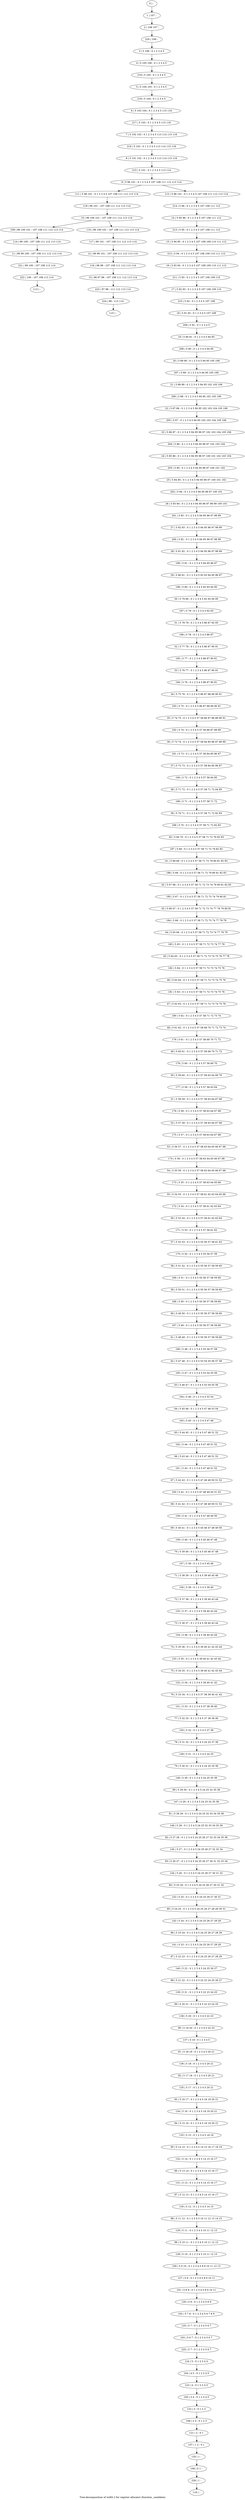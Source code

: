 digraph G {
graph [label="Tree-decomposition of width 2 for register allocator (function _senddata)"]
0[label="0 | : "];
1[label="1 | 107 : "];
2[label="2 | 106 107 : "];
3[label="3 | 5 106 : 0 1 2 3 4 5 "];
4[label="4 | 5 105 106 : 0 1 2 3 4 5 "];
5[label="5 | 5 104 105 : 0 1 2 3 4 5 "];
6[label="6 | 5 103 104 : 0 1 2 3 4 5 115 116 "];
7[label="7 | 5 102 103 : 0 1 2 3 4 5 113 114 115 116 "];
8[label="8 | 5 101 102 : 0 1 2 3 4 5 113 114 115 116 "];
9[label="9 | 5 96 101 : 0 1 2 3 4 5 107 108 111 112 113 114 "];
10[label="10 | 96 100 101 : 107 108 111 112 113 114 "];
11[label="11 | 96 99 100 : 107 108 111 112 113 114 "];
12[label="12 | 96 98 101 : 107 108 111 112 113 114 "];
13[label="13 | 96 97 98 : 107 108 111 112 113 114 "];
14[label="14 | 5 95 96 : 0 1 2 3 4 5 107 108 111 112 "];
15[label="15 | 5 94 95 : 0 1 2 3 4 5 107 108 109 110 111 112 "];
16[label="16 | 5 93 94 : 0 1 2 3 4 5 107 108 109 110 111 112 "];
17[label="17 | 5 92 93 : 0 1 2 3 4 5 107 108 109 110 "];
18[label="18 | 5 91 92 : 0 1 2 3 4 5 107 108 "];
19[label="19 | 5 90 91 : 0 1 2 3 4 5 94 95 "];
20[label="20 | 5 89 90 : 0 1 2 3 4 5 94 95 105 106 "];
21[label="21 | 5 88 89 : 0 1 2 3 4 5 94 95 102 105 106 "];
22[label="22 | 5 87 88 : 0 1 2 3 4 5 94 95 102 103 104 105 106 "];
23[label="23 | 5 86 87 : 0 1 2 3 4 5 94 95 96 97 102 103 104 105 106 "];
24[label="24 | 5 85 86 : 0 1 2 3 4 5 94 95 96 97 100 101 102 103 104 "];
25[label="25 | 5 84 85 : 0 1 2 3 4 5 94 95 96 97 100 101 102 "];
26[label="26 | 5 83 84 : 0 1 2 3 4 5 94 95 96 97 98 99 100 101 "];
27[label="27 | 5 82 83 : 0 1 2 3 4 5 94 95 96 97 98 99 "];
28[label="28 | 5 81 82 : 0 1 2 3 4 5 94 95 96 97 98 99 "];
29[label="29 | 5 80 81 : 0 1 2 3 4 5 92 93 94 95 96 97 "];
30[label="30 | 5 79 80 : 0 1 2 3 4 5 92 93 94 95 "];
31[label="31 | 5 78 79 : 0 1 2 3 4 5 86 87 92 93 "];
32[label="32 | 5 77 78 : 0 1 2 3 4 5 86 87 90 91 "];
33[label="33 | 5 76 77 : 0 1 2 3 4 5 86 87 90 91 "];
34[label="34 | 5 75 76 : 0 1 2 3 4 5 86 87 88 89 90 91 "];
35[label="35 | 5 74 75 : 0 1 2 3 4 5 57 58 86 87 88 89 90 91 "];
36[label="36 | 5 73 74 : 0 1 2 3 4 5 57 58 84 85 86 87 88 89 "];
37[label="37 | 5 72 73 : 0 1 2 3 4 5 57 58 84 85 86 87 "];
38[label="38 | 5 71 72 : 0 1 2 3 4 5 57 58 71 72 84 85 "];
39[label="39 | 5 70 71 : 0 1 2 3 4 5 57 58 71 72 82 83 "];
40[label="40 | 5 69 70 : 0 1 2 3 4 5 57 58 71 72 79 82 83 "];
41[label="41 | 5 68 69 : 0 1 2 3 4 5 57 58 71 72 79 80 81 82 83 "];
42[label="42 | 5 67 68 : 0 1 2 3 4 5 57 58 71 72 73 74 79 80 81 82 83 "];
43[label="43 | 5 66 67 : 0 1 2 3 4 5 57 58 71 72 73 74 77 78 79 80 81 "];
44[label="44 | 5 65 66 : 0 1 2 3 4 5 57 58 71 72 73 74 77 78 79 "];
45[label="45 | 5 64 65 : 0 1 2 3 4 5 57 58 71 72 73 74 75 76 77 78 "];
46[label="46 | 5 63 64 : 0 1 2 3 4 5 57 58 71 72 73 74 75 76 "];
47[label="47 | 5 62 63 : 0 1 2 3 4 5 57 58 71 72 73 74 75 76 "];
48[label="48 | 5 61 62 : 0 1 2 3 4 5 57 58 69 70 71 72 73 74 "];
49[label="49 | 5 60 61 : 0 1 2 3 4 5 57 58 69 70 71 72 "];
50[label="50 | 5 59 60 : 0 1 2 3 4 5 57 58 63 64 69 70 "];
51[label="51 | 5 58 59 : 0 1 2 3 4 5 57 58 63 64 67 68 "];
52[label="52 | 5 57 58 : 0 1 2 3 4 5 57 58 63 64 67 68 "];
53[label="53 | 5 56 57 : 0 1 2 3 4 5 57 58 63 64 65 66 67 68 "];
54[label="54 | 5 55 56 : 0 1 2 3 4 5 57 58 63 64 65 66 67 68 "];
55[label="55 | 5 54 55 : 0 1 2 3 4 5 57 58 61 62 63 64 65 66 "];
56[label="56 | 5 53 54 : 0 1 2 3 4 5 57 58 61 62 63 64 "];
57[label="57 | 5 52 53 : 0 1 2 3 4 5 55 56 57 58 61 62 "];
58[label="58 | 5 51 52 : 0 1 2 3 4 5 55 56 57 58 59 60 "];
59[label="59 | 5 50 51 : 0 1 2 3 4 5 55 56 57 58 59 60 "];
60[label="60 | 5 49 50 : 0 1 2 3 4 5 55 56 57 58 59 60 "];
61[label="61 | 5 48 49 : 0 1 2 3 4 5 55 56 57 58 59 60 "];
62[label="62 | 5 47 48 : 0 1 2 3 4 5 53 54 55 56 57 58 "];
63[label="63 | 5 46 47 : 0 1 2 3 4 5 53 54 55 56 "];
64[label="64 | 5 45 46 : 0 1 2 3 4 5 47 48 53 54 "];
65[label="65 | 5 44 45 : 0 1 2 3 4 5 47 48 51 52 "];
66[label="66 | 5 43 44 : 0 1 2 3 4 5 47 48 51 52 "];
67[label="67 | 5 42 43 : 0 1 2 3 4 5 47 48 49 50 51 52 "];
68[label="68 | 5 41 42 : 0 1 2 3 4 5 47 48 49 50 51 52 "];
69[label="69 | 5 40 41 : 0 1 2 3 4 5 45 46 47 48 49 50 "];
70[label="70 | 5 39 40 : 0 1 2 3 4 5 45 46 47 48 "];
71[label="71 | 5 38 39 : 0 1 2 3 4 5 39 40 45 46 "];
72[label="72 | 5 37 38 : 0 1 2 3 4 5 39 40 43 44 "];
73[label="73 | 5 36 37 : 0 1 2 3 4 5 39 40 43 44 "];
74[label="74 | 5 35 36 : 0 1 2 3 4 5 39 40 41 42 43 44 "];
75[label="75 | 5 34 35 : 0 1 2 3 4 5 39 40 41 42 43 44 "];
76[label="76 | 5 33 34 : 0 1 2 3 4 5 37 38 39 40 41 42 "];
77[label="77 | 5 32 33 : 0 1 2 3 4 5 37 38 39 40 "];
78[label="78 | 5 31 32 : 0 1 2 3 4 5 24 25 37 38 "];
79[label="79 | 5 30 31 : 0 1 2 3 4 5 24 25 35 36 "];
80[label="80 | 5 29 30 : 0 1 2 3 4 5 24 25 32 35 36 "];
81[label="81 | 5 28 29 : 0 1 2 3 4 5 24 25 32 33 34 35 36 "];
82[label="82 | 5 27 28 : 0 1 2 3 4 5 24 25 26 27 32 33 34 35 36 "];
83[label="83 | 5 26 27 : 0 1 2 3 4 5 24 25 26 27 30 31 32 33 34 "];
84[label="84 | 5 25 26 : 0 1 2 3 4 5 24 25 26 27 30 31 32 "];
85[label="85 | 5 24 25 : 0 1 2 3 4 5 24 25 26 27 28 29 30 31 "];
86[label="86 | 5 23 24 : 0 1 2 3 4 5 24 25 26 27 28 29 "];
87[label="87 | 5 22 23 : 0 1 2 3 4 5 24 25 26 27 28 29 "];
88[label="88 | 5 21 22 : 0 1 2 3 4 5 22 23 24 25 26 27 "];
89[label="89 | 5 20 21 : 0 1 2 3 4 5 22 23 24 25 "];
90[label="90 | 5 19 20 : 0 1 2 3 4 5 22 23 "];
91[label="91 | 5 18 19 : 0 1 2 3 4 5 20 21 "];
92[label="92 | 5 17 18 : 0 1 2 3 4 5 20 21 "];
93[label="93 | 5 16 17 : 0 1 2 3 4 5 18 19 20 21 "];
94[label="94 | 5 15 16 : 0 1 2 3 4 5 18 19 20 21 "];
95[label="95 | 5 14 15 : 0 1 2 3 4 5 14 15 16 17 18 19 "];
96[label="96 | 5 13 14 : 0 1 2 3 4 5 14 15 16 17 "];
97[label="97 | 5 12 13 : 0 1 2 3 4 5 14 15 16 17 "];
98[label="98 | 5 11 12 : 0 1 2 3 4 5 10 11 12 13 14 15 "];
99[label="99 | 5 10 11 : 0 1 2 3 4 5 10 11 12 13 "];
100[label="100 | 5 9 10 : 0 1 2 3 4 5 8 9 10 11 12 13 "];
101[label="101 | 5 8 9 : 0 1 2 3 4 5 8 9 10 11 "];
102[label="102 | 5 7 8 : 0 1 2 3 4 5 6 7 8 9 "];
103[label="103 | 5 6 7 : 0 1 2 3 4 5 6 7 "];
104[label="104 | 4 5 : 0 1 2 3 4 5 "];
105[label="105 | 3 4 : 0 1 2 3 4 5 "];
106[label="106 | 2 3 : 0 1 2 3 "];
107[label="107 | 1 2 : 0 1 "];
108[label="108 | 0 1 : "];
109[label="109 | 96 100 101 : 107 108 111 112 113 114 "];
110[label="110 | 96 100 101 : 107 108 111 112 113 114 "];
111[label="111 | 5 96 101 : 0 1 2 3 4 5 107 108 111 112 113 114 "];
112[label="112 | 5 96 101 : 0 1 2 3 4 5 107 108 111 112 113 114 "];
113[label="113 | : "];
114[label="114 | 96 100 : 107 108 111 112 113 114 "];
115[label="115 | : "];
116[label="116 | 96 98 : 107 108 111 112 113 114 "];
117[label="117 | 96 101 : 107 108 111 112 113 114 "];
118[label="118 | 96 101 : 107 108 111 112 113 114 "];
119[label="119 | : "];
120[label="120 | 1 : "];
121[label="121 | 2 : 0 1 "];
122[label="122 | 3 : 0 1 2 3 "];
123[label="123 | 4 : 0 1 2 3 4 5 "];
124[label="124 | 5 : 0 1 2 3 4 5 "];
125[label="125 | 5 7 : 0 1 2 3 4 5 6 7 "];
126[label="126 | 5 8 : 0 1 2 3 4 5 8 9 "];
127[label="127 | 5 9 : 0 1 2 3 4 5 8 9 10 11 "];
128[label="128 | 5 10 : 0 1 2 3 4 5 10 11 12 13 "];
129[label="129 | 5 11 : 0 1 2 3 4 5 10 11 12 13 "];
130[label="130 | 5 12 : 0 1 2 3 4 5 14 15 "];
131[label="131 | 5 13 : 0 1 2 3 4 5 14 15 16 17 "];
132[label="132 | 5 14 : 0 1 2 3 4 5 14 15 16 17 "];
133[label="133 | 5 15 : 0 1 2 3 4 5 18 19 "];
134[label="134 | 5 16 : 0 1 2 3 4 5 18 19 20 21 "];
135[label="135 | 5 17 : 0 1 2 3 4 5 20 21 "];
136[label="136 | 5 18 : 0 1 2 3 4 5 20 21 "];
137[label="137 | 5 19 : 0 1 2 3 4 5 "];
138[label="138 | 5 20 : 0 1 2 3 4 5 22 23 "];
139[label="139 | 5 21 : 0 1 2 3 4 5 22 23 24 25 "];
140[label="140 | 5 22 : 0 1 2 3 4 5 24 25 26 27 "];
141[label="141 | 5 23 : 0 1 2 3 4 5 24 25 26 27 28 29 "];
142[label="142 | 5 24 : 0 1 2 3 4 5 24 25 26 27 28 29 "];
143[label="143 | 5 25 : 0 1 2 3 4 5 24 25 26 27 30 31 "];
144[label="144 | 5 26 : 0 1 2 3 4 5 24 25 26 27 30 31 32 "];
145[label="145 | 5 27 : 0 1 2 3 4 5 24 25 26 27 32 33 34 "];
146[label="146 | 5 28 : 0 1 2 3 4 5 24 25 32 33 34 35 36 "];
147[label="147 | 5 29 : 0 1 2 3 4 5 24 25 32 35 36 "];
148[label="148 | 5 30 : 0 1 2 3 4 5 24 25 35 36 "];
149[label="149 | 5 31 : 0 1 2 3 4 5 24 25 "];
150[label="150 | 5 32 : 0 1 2 3 4 5 37 38 "];
151[label="151 | 5 33 : 0 1 2 3 4 5 37 38 39 40 "];
152[label="152 | 5 34 : 0 1 2 3 4 5 39 40 41 42 "];
153[label="153 | 5 35 : 0 1 2 3 4 5 39 40 41 42 43 44 "];
154[label="154 | 5 36 : 0 1 2 3 4 5 39 40 43 44 "];
155[label="155 | 5 37 : 0 1 2 3 4 5 39 40 43 44 "];
156[label="156 | 5 38 : 0 1 2 3 4 5 39 40 "];
157[label="157 | 5 39 : 0 1 2 3 4 5 45 46 "];
158[label="158 | 5 40 : 0 1 2 3 4 5 45 46 47 48 "];
159[label="159 | 5 41 : 0 1 2 3 4 5 47 48 49 50 "];
160[label="160 | 5 42 : 0 1 2 3 4 5 47 48 49 50 51 52 "];
161[label="161 | 5 43 : 0 1 2 3 4 5 47 48 51 52 "];
162[label="162 | 5 44 : 0 1 2 3 4 5 47 48 51 52 "];
163[label="163 | 5 45 : 0 1 2 3 4 5 47 48 "];
164[label="164 | 5 46 : 0 1 2 3 4 5 53 54 "];
165[label="165 | 5 47 : 0 1 2 3 4 5 53 54 55 56 "];
166[label="166 | 5 48 : 0 1 2 3 4 5 55 56 57 58 "];
167[label="167 | 5 49 : 0 1 2 3 4 5 55 56 57 58 59 60 "];
168[label="168 | 5 50 : 0 1 2 3 4 5 55 56 57 58 59 60 "];
169[label="169 | 5 51 : 0 1 2 3 4 5 55 56 57 58 59 60 "];
170[label="170 | 5 52 : 0 1 2 3 4 5 55 56 57 58 "];
171[label="171 | 5 53 : 0 1 2 3 4 5 57 58 61 62 "];
172[label="172 | 5 54 : 0 1 2 3 4 5 57 58 61 62 63 64 "];
173[label="173 | 5 55 : 0 1 2 3 4 5 57 58 63 64 65 66 "];
174[label="174 | 5 56 : 0 1 2 3 4 5 57 58 63 64 65 66 67 68 "];
175[label="175 | 5 57 : 0 1 2 3 4 5 57 58 63 64 67 68 "];
176[label="176 | 5 58 : 0 1 2 3 4 5 57 58 63 64 67 68 "];
177[label="177 | 5 59 : 0 1 2 3 4 5 57 58 63 64 "];
178[label="178 | 5 60 : 0 1 2 3 4 5 57 58 69 70 "];
179[label="179 | 5 61 : 0 1 2 3 4 5 57 58 69 70 71 72 "];
180[label="180 | 5 62 : 0 1 2 3 4 5 57 58 71 72 73 74 "];
181[label="181 | 5 63 : 0 1 2 3 4 5 57 58 71 72 73 74 75 76 "];
182[label="182 | 5 64 : 0 1 2 3 4 5 57 58 71 72 73 74 75 76 "];
183[label="183 | 5 65 : 0 1 2 3 4 5 57 58 71 72 73 74 77 78 "];
184[label="184 | 5 66 : 0 1 2 3 4 5 57 58 71 72 73 74 77 78 79 "];
185[label="185 | 5 67 : 0 1 2 3 4 5 57 58 71 72 73 74 79 80 81 "];
186[label="186 | 5 68 : 0 1 2 3 4 5 57 58 71 72 79 80 81 82 83 "];
187[label="187 | 5 69 : 0 1 2 3 4 5 57 58 71 72 79 82 83 "];
188[label="188 | 5 70 : 0 1 2 3 4 5 57 58 71 72 82 83 "];
189[label="189 | 5 71 : 0 1 2 3 4 5 57 58 71 72 "];
190[label="190 | 5 72 : 0 1 2 3 4 5 57 58 84 85 "];
191[label="191 | 5 73 : 0 1 2 3 4 5 57 58 84 85 86 87 "];
192[label="192 | 5 74 : 0 1 2 3 4 5 57 58 86 87 88 89 "];
193[label="193 | 5 75 : 0 1 2 3 4 5 86 87 88 89 90 91 "];
194[label="194 | 5 76 : 0 1 2 3 4 5 86 87 90 91 "];
195[label="195 | 5 77 : 0 1 2 3 4 5 86 87 90 91 "];
196[label="196 | 5 78 : 0 1 2 3 4 5 86 87 "];
197[label="197 | 5 79 : 0 1 2 3 4 5 92 93 "];
198[label="198 | 5 80 : 0 1 2 3 4 5 92 93 94 95 "];
199[label="199 | 5 81 : 0 1 2 3 4 5 94 95 96 97 "];
200[label="200 | 5 82 : 0 1 2 3 4 5 94 95 96 97 98 99 "];
201[label="201 | 5 83 : 0 1 2 3 4 5 94 95 96 97 98 99 "];
202[label="202 | 5 84 : 0 1 2 3 4 5 94 95 96 97 100 101 "];
203[label="203 | 5 85 : 0 1 2 3 4 5 94 95 96 97 100 101 102 "];
204[label="204 | 5 86 : 0 1 2 3 4 5 94 95 96 97 102 103 104 "];
205[label="205 | 5 87 : 0 1 2 3 4 5 94 95 102 103 104 105 106 "];
206[label="206 | 5 88 : 0 1 2 3 4 5 94 95 102 105 106 "];
207[label="207 | 5 89 : 0 1 2 3 4 5 94 95 105 106 "];
208[label="208 | 5 90 : 0 1 2 3 4 5 94 95 "];
209[label="209 | 5 91 : 0 1 2 3 4 5 "];
210[label="210 | 5 92 : 0 1 2 3 4 5 107 108 "];
211[label="211 | 5 93 : 0 1 2 3 4 5 107 108 109 110 "];
212[label="212 | 5 94 : 0 1 2 3 4 5 107 108 109 110 111 112 "];
213[label="213 | 5 95 : 0 1 2 3 4 5 107 108 111 112 "];
214[label="214 | 5 96 : 0 1 2 3 4 5 107 108 111 112 "];
215[label="215 | 5 101 : 0 1 2 3 4 5 113 114 "];
216[label="216 | 5 102 : 0 1 2 3 4 5 113 114 115 116 "];
217[label="217 | 5 103 : 0 1 2 3 4 5 115 116 "];
218[label="218 | 5 104 : 0 1 2 3 4 5 "];
219[label="219 | 5 105 : 0 1 2 3 4 5 "];
220[label="220 | 106 : "];
221[label="221 | 99 100 : 107 108 113 114 "];
222[label="222 | 100 : 107 108 113 114 "];
223[label="223 | 97 98 : 111 112 113 114 "];
224[label="224 | 98 : 113 114 "];
225[label="225 | 5 7 : 0 1 2 3 4 5 6 7 "];
226[label="226 | 1 : "];
0->1 ;
1->2 ;
3->4 ;
10->109 ;
10->110 ;
9->111 ;
9->112 ;
114->11 ;
109->114 ;
116->13 ;
12->116 ;
117->12 ;
110->117 ;
118->10 ;
111->118 ;
120->108 ;
107->120 ;
121->107 ;
106->121 ;
122->106 ;
105->122 ;
123->105 ;
104->123 ;
124->104 ;
125->103 ;
102->125 ;
126->102 ;
101->126 ;
127->101 ;
100->127 ;
128->100 ;
99->128 ;
129->99 ;
98->129 ;
130->98 ;
97->130 ;
131->97 ;
96->131 ;
132->96 ;
95->132 ;
133->95 ;
94->133 ;
134->94 ;
93->134 ;
135->93 ;
92->135 ;
136->92 ;
91->136 ;
137->91 ;
90->137 ;
138->90 ;
89->138 ;
139->89 ;
88->139 ;
140->88 ;
87->140 ;
141->87 ;
86->141 ;
142->86 ;
85->142 ;
143->85 ;
84->143 ;
144->84 ;
83->144 ;
145->83 ;
82->145 ;
146->82 ;
81->146 ;
147->81 ;
80->147 ;
148->80 ;
79->148 ;
149->79 ;
78->149 ;
150->78 ;
77->150 ;
151->77 ;
76->151 ;
152->76 ;
75->152 ;
153->75 ;
74->153 ;
154->74 ;
73->154 ;
155->73 ;
72->155 ;
156->72 ;
71->156 ;
157->71 ;
70->157 ;
158->70 ;
69->158 ;
159->69 ;
68->159 ;
160->68 ;
67->160 ;
161->67 ;
66->161 ;
162->66 ;
65->162 ;
163->65 ;
64->163 ;
164->64 ;
63->164 ;
165->63 ;
62->165 ;
166->62 ;
61->166 ;
167->61 ;
60->167 ;
168->60 ;
59->168 ;
169->59 ;
58->169 ;
170->58 ;
57->170 ;
171->57 ;
56->171 ;
172->56 ;
55->172 ;
173->55 ;
54->173 ;
174->54 ;
53->174 ;
175->53 ;
52->175 ;
176->52 ;
51->176 ;
177->51 ;
50->177 ;
178->50 ;
49->178 ;
179->49 ;
48->179 ;
180->48 ;
47->180 ;
181->47 ;
46->181 ;
182->46 ;
45->182 ;
183->45 ;
44->183 ;
184->44 ;
43->184 ;
185->43 ;
42->185 ;
186->42 ;
41->186 ;
187->41 ;
40->187 ;
188->40 ;
39->188 ;
189->39 ;
38->189 ;
190->38 ;
37->190 ;
191->37 ;
36->191 ;
192->36 ;
35->192 ;
193->35 ;
34->193 ;
194->34 ;
33->194 ;
195->33 ;
32->195 ;
196->32 ;
31->196 ;
197->31 ;
30->197 ;
198->30 ;
29->198 ;
199->29 ;
28->199 ;
200->28 ;
27->200 ;
201->27 ;
26->201 ;
202->26 ;
25->202 ;
203->25 ;
24->203 ;
204->24 ;
23->204 ;
205->23 ;
22->205 ;
206->22 ;
21->206 ;
207->21 ;
20->207 ;
208->20 ;
19->208 ;
209->19 ;
18->209 ;
210->18 ;
17->210 ;
211->17 ;
16->211 ;
212->16 ;
15->212 ;
213->15 ;
14->213 ;
214->14 ;
112->214 ;
215->9 ;
8->215 ;
216->8 ;
7->216 ;
217->7 ;
6->217 ;
218->6 ;
5->218 ;
219->5 ;
4->219 ;
220->3 ;
2->220 ;
11->221 ;
222->113 ;
221->222 ;
13->223 ;
224->115 ;
223->224 ;
225->124 ;
103->225 ;
226->119 ;
108->226 ;
}
